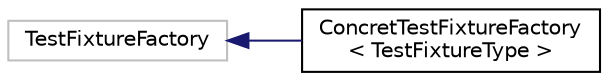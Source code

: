 digraph "Graphical Class Hierarchy"
{
  edge [fontname="Helvetica",fontsize="10",labelfontname="Helvetica",labelfontsize="10"];
  node [fontname="Helvetica",fontsize="10",shape=record];
  rankdir="LR";
  Node18 [label="TestFixtureFactory",height=0.2,width=0.4,color="grey75", fillcolor="white", style="filled"];
  Node18 -> Node0 [dir="back",color="midnightblue",fontsize="10",style="solid",fontname="Helvetica"];
  Node0 [label="ConcretTestFixtureFactory\l\< TestFixtureType \>",height=0.2,width=0.4,color="black", fillcolor="white", style="filled",URL="$class_concret_test_fixture_factory.html",tooltip="Concret TestFixture factory (Implementation). "];
}
